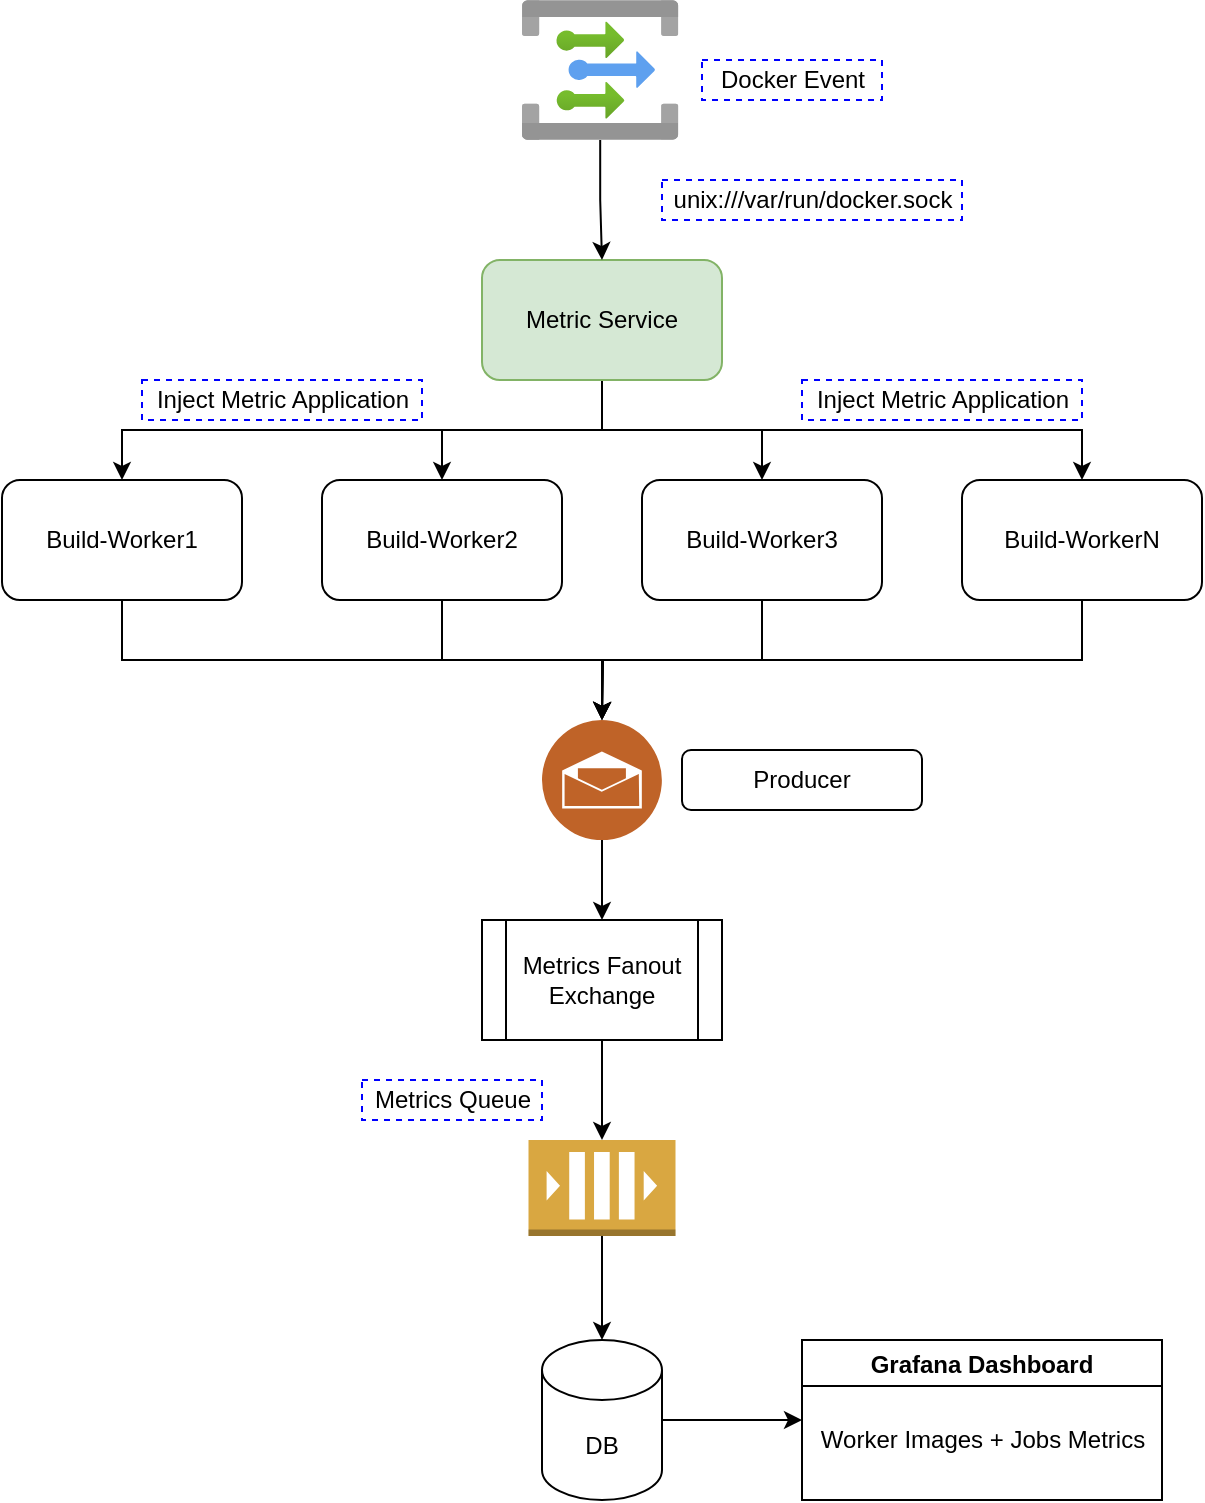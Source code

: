 <mxfile version="15.7.3" type="github">
  <diagram id="9DmpfjTB166cyUvd4m0v" name="Page-1">
    <mxGraphModel dx="1038" dy="547" grid="1" gridSize="10" guides="1" tooltips="1" connect="1" arrows="1" fold="1" page="1" pageScale="1" pageWidth="850" pageHeight="1100" math="0" shadow="0">
      <root>
        <mxCell id="0" />
        <mxCell id="1" parent="0" />
        <mxCell id="QFQ8GBK3NfVe9Rvw92Bh-13" style="edgeStyle=orthogonalEdgeStyle;rounded=0;orthogonalLoop=1;jettySize=auto;html=1;exitX=1;exitY=0.5;exitDx=0;exitDy=0;exitPerimeter=0;entryX=0;entryY=0.5;entryDx=0;entryDy=0;" parent="1" source="QFQ8GBK3NfVe9Rvw92Bh-1" target="QFQ8GBK3NfVe9Rvw92Bh-12" edge="1">
          <mxGeometry relative="1" as="geometry" />
        </mxCell>
        <mxCell id="QFQ8GBK3NfVe9Rvw92Bh-1" value="DB" style="shape=cylinder3;whiteSpace=wrap;html=1;boundedLbl=1;backgroundOutline=1;size=15;" parent="1" vertex="1">
          <mxGeometry x="350" y="680" width="60" height="80" as="geometry" />
        </mxCell>
        <mxCell id="mKVJlOvaHkuobYISGwKr-14" style="edgeStyle=orthogonalEdgeStyle;rounded=0;orthogonalLoop=1;jettySize=auto;html=1;exitX=0.5;exitY=1;exitDx=0;exitDy=0;" edge="1" parent="1" source="QFQ8GBK3NfVe9Rvw92Bh-2">
          <mxGeometry relative="1" as="geometry">
            <mxPoint x="380" y="370" as="targetPoint" />
          </mxGeometry>
        </mxCell>
        <mxCell id="QFQ8GBK3NfVe9Rvw92Bh-2" value="Build-Worker2" style="rounded=1;whiteSpace=wrap;html=1;" parent="1" vertex="1">
          <mxGeometry x="240" y="250" width="120" height="60" as="geometry" />
        </mxCell>
        <mxCell id="mKVJlOvaHkuobYISGwKr-13" style="edgeStyle=orthogonalEdgeStyle;rounded=0;orthogonalLoop=1;jettySize=auto;html=1;exitX=0.5;exitY=1;exitDx=0;exitDy=0;" edge="1" parent="1" source="QFQ8GBK3NfVe9Rvw92Bh-4" target="mKVJlOvaHkuobYISGwKr-12">
          <mxGeometry relative="1" as="geometry" />
        </mxCell>
        <mxCell id="QFQ8GBK3NfVe9Rvw92Bh-4" value="Build-Worker1" style="rounded=1;whiteSpace=wrap;html=1;" parent="1" vertex="1">
          <mxGeometry x="80" y="250" width="120" height="60" as="geometry" />
        </mxCell>
        <mxCell id="mKVJlOvaHkuobYISGwKr-15" style="edgeStyle=orthogonalEdgeStyle;rounded=0;orthogonalLoop=1;jettySize=auto;html=1;exitX=0.5;exitY=1;exitDx=0;exitDy=0;" edge="1" parent="1" source="QFQ8GBK3NfVe9Rvw92Bh-5">
          <mxGeometry relative="1" as="geometry">
            <mxPoint x="380" y="370" as="targetPoint" />
          </mxGeometry>
        </mxCell>
        <mxCell id="QFQ8GBK3NfVe9Rvw92Bh-5" value="Build-Worker3" style="rounded=1;whiteSpace=wrap;html=1;" parent="1" vertex="1">
          <mxGeometry x="400" y="250" width="120" height="60" as="geometry" />
        </mxCell>
        <mxCell id="mKVJlOvaHkuobYISGwKr-16" style="edgeStyle=orthogonalEdgeStyle;rounded=0;orthogonalLoop=1;jettySize=auto;html=1;exitX=0.5;exitY=1;exitDx=0;exitDy=0;entryX=0.5;entryY=0;entryDx=0;entryDy=0;" edge="1" parent="1" source="QFQ8GBK3NfVe9Rvw92Bh-6" target="mKVJlOvaHkuobYISGwKr-12">
          <mxGeometry relative="1" as="geometry" />
        </mxCell>
        <mxCell id="QFQ8GBK3NfVe9Rvw92Bh-6" value="Build-WorkerN" style="rounded=1;whiteSpace=wrap;html=1;" parent="1" vertex="1">
          <mxGeometry x="560" y="250" width="120" height="60" as="geometry" />
        </mxCell>
        <mxCell id="QFQ8GBK3NfVe9Rvw92Bh-12" value="Grafana Dashboard" style="swimlane;startSize=23;" parent="1" vertex="1">
          <mxGeometry x="480" y="680" width="180" height="80" as="geometry" />
        </mxCell>
        <mxCell id="mKVJlOvaHkuobYISGwKr-26" value="Worker Images + Jobs Metrics" style="text;html=1;align=center;verticalAlign=middle;resizable=0;points=[];autosize=1;strokeColor=none;fillColor=none;" vertex="1" parent="QFQ8GBK3NfVe9Rvw92Bh-12">
          <mxGeometry y="40" width="180" height="20" as="geometry" />
        </mxCell>
        <mxCell id="mKVJlOvaHkuobYISGwKr-2" style="edgeStyle=orthogonalEdgeStyle;rounded=0;orthogonalLoop=1;jettySize=auto;html=1;exitX=0.5;exitY=1;exitDx=0;exitDy=0;entryX=0.5;entryY=0;entryDx=0;entryDy=0;" edge="1" parent="1" source="mKVJlOvaHkuobYISGwKr-1" target="QFQ8GBK3NfVe9Rvw92Bh-4">
          <mxGeometry relative="1" as="geometry" />
        </mxCell>
        <mxCell id="mKVJlOvaHkuobYISGwKr-3" style="edgeStyle=orthogonalEdgeStyle;rounded=0;orthogonalLoop=1;jettySize=auto;html=1;exitX=0.5;exitY=1;exitDx=0;exitDy=0;entryX=0.5;entryY=0;entryDx=0;entryDy=0;" edge="1" parent="1" source="mKVJlOvaHkuobYISGwKr-1" target="QFQ8GBK3NfVe9Rvw92Bh-2">
          <mxGeometry relative="1" as="geometry" />
        </mxCell>
        <mxCell id="mKVJlOvaHkuobYISGwKr-4" style="edgeStyle=orthogonalEdgeStyle;rounded=0;orthogonalLoop=1;jettySize=auto;html=1;exitX=0.5;exitY=1;exitDx=0;exitDy=0;entryX=0.5;entryY=0;entryDx=0;entryDy=0;" edge="1" parent="1" source="mKVJlOvaHkuobYISGwKr-1" target="QFQ8GBK3NfVe9Rvw92Bh-5">
          <mxGeometry relative="1" as="geometry" />
        </mxCell>
        <mxCell id="mKVJlOvaHkuobYISGwKr-5" style="edgeStyle=orthogonalEdgeStyle;rounded=0;orthogonalLoop=1;jettySize=auto;html=1;exitX=0.5;exitY=1;exitDx=0;exitDy=0;" edge="1" parent="1" source="mKVJlOvaHkuobYISGwKr-1" target="QFQ8GBK3NfVe9Rvw92Bh-6">
          <mxGeometry relative="1" as="geometry" />
        </mxCell>
        <mxCell id="mKVJlOvaHkuobYISGwKr-1" value="Metric Service" style="rounded=1;whiteSpace=wrap;html=1;fillColor=#d5e8d4;strokeColor=#82b366;" vertex="1" parent="1">
          <mxGeometry x="320" y="140" width="120" height="60" as="geometry" />
        </mxCell>
        <mxCell id="mKVJlOvaHkuobYISGwKr-6" value="Inject Metric Application" style="text;html=1;align=center;verticalAlign=middle;resizable=0;points=[];autosize=1;strokeColor=#0000FF;fillColor=none;dashed=1;" vertex="1" parent="1">
          <mxGeometry x="150" y="200" width="140" height="20" as="geometry" />
        </mxCell>
        <mxCell id="mKVJlOvaHkuobYISGwKr-7" value="Inject Metric Application" style="text;html=1;align=center;verticalAlign=middle;resizable=0;points=[];autosize=1;strokeColor=#0000FF;fillColor=none;dashed=1;" vertex="1" parent="1">
          <mxGeometry x="480" y="200" width="140" height="20" as="geometry" />
        </mxCell>
        <mxCell id="mKVJlOvaHkuobYISGwKr-9" style="edgeStyle=orthogonalEdgeStyle;rounded=0;orthogonalLoop=1;jettySize=auto;html=1;entryX=0.5;entryY=0;entryDx=0;entryDy=0;" edge="1" parent="1" source="mKVJlOvaHkuobYISGwKr-8" target="mKVJlOvaHkuobYISGwKr-1">
          <mxGeometry relative="1" as="geometry" />
        </mxCell>
        <mxCell id="mKVJlOvaHkuobYISGwKr-8" value="" style="aspect=fixed;html=1;points=[];align=center;image;fontSize=12;image=img/lib/azure2/integration/Event_Grid_Topics.svg;dashed=1;strokeColor=#0000FF;" vertex="1" parent="1">
          <mxGeometry x="340" y="10" width="78.17" height="70" as="geometry" />
        </mxCell>
        <mxCell id="mKVJlOvaHkuobYISGwKr-10" value="Docker Event" style="text;html=1;align=center;verticalAlign=middle;resizable=0;points=[];autosize=1;strokeColor=#0000FF;fillColor=none;dashed=1;" vertex="1" parent="1">
          <mxGeometry x="430" y="40" width="90" height="20" as="geometry" />
        </mxCell>
        <mxCell id="mKVJlOvaHkuobYISGwKr-11" value="unix:///var/run/docker.sock" style="text;html=1;align=center;verticalAlign=middle;resizable=0;points=[];autosize=1;strokeColor=#0000FF;fillColor=none;dashed=1;" vertex="1" parent="1">
          <mxGeometry x="410" y="100" width="150" height="20" as="geometry" />
        </mxCell>
        <mxCell id="mKVJlOvaHkuobYISGwKr-20" style="edgeStyle=orthogonalEdgeStyle;rounded=0;orthogonalLoop=1;jettySize=auto;html=1;exitX=0.5;exitY=1;exitDx=0;exitDy=0;entryX=0.5;entryY=0;entryDx=0;entryDy=0;" edge="1" parent="1" source="mKVJlOvaHkuobYISGwKr-12" target="mKVJlOvaHkuobYISGwKr-19">
          <mxGeometry relative="1" as="geometry" />
        </mxCell>
        <mxCell id="mKVJlOvaHkuobYISGwKr-12" value="" style="aspect=fixed;perimeter=ellipsePerimeter;html=1;align=center;shadow=0;dashed=0;fontColor=#4277BB;labelBackgroundColor=#ffffff;fontSize=12;spacingTop=3;image;image=img/lib/ibm/social/messaging.svg;strokeColor=#0000FF;" vertex="1" parent="1">
          <mxGeometry x="350" y="370" width="60" height="60" as="geometry" />
        </mxCell>
        <mxCell id="mKVJlOvaHkuobYISGwKr-17" value="Producer" style="rounded=1;whiteSpace=wrap;html=1;strokeColor=#000000;" vertex="1" parent="1">
          <mxGeometry x="420" y="385" width="120" height="30" as="geometry" />
        </mxCell>
        <mxCell id="mKVJlOvaHkuobYISGwKr-19" value="Metrics Fanout Exchange" style="shape=process;whiteSpace=wrap;html=1;backgroundOutline=1;strokeColor=#000000;" vertex="1" parent="1">
          <mxGeometry x="320" y="470" width="120" height="60" as="geometry" />
        </mxCell>
        <mxCell id="mKVJlOvaHkuobYISGwKr-21" style="edgeStyle=orthogonalEdgeStyle;rounded=0;orthogonalLoop=1;jettySize=auto;html=1;exitX=0.5;exitY=1;exitDx=0;exitDy=0;" edge="1" parent="1" source="mKVJlOvaHkuobYISGwKr-19" target="mKVJlOvaHkuobYISGwKr-19">
          <mxGeometry relative="1" as="geometry" />
        </mxCell>
        <mxCell id="mKVJlOvaHkuobYISGwKr-22" value="" style="endArrow=classic;html=1;rounded=0;exitX=0.5;exitY=1;exitDx=0;exitDy=0;entryX=0.5;entryY=0;entryDx=0;entryDy=0;entryPerimeter=0;" edge="1" parent="1" source="mKVJlOvaHkuobYISGwKr-19" target="mKVJlOvaHkuobYISGwKr-23">
          <mxGeometry width="50" height="50" relative="1" as="geometry">
            <mxPoint x="400" y="560" as="sourcePoint" />
            <mxPoint x="380" y="580" as="targetPoint" />
          </mxGeometry>
        </mxCell>
        <mxCell id="mKVJlOvaHkuobYISGwKr-25" style="edgeStyle=orthogonalEdgeStyle;rounded=0;orthogonalLoop=1;jettySize=auto;html=1;exitX=0.5;exitY=1;exitDx=0;exitDy=0;exitPerimeter=0;" edge="1" parent="1" source="mKVJlOvaHkuobYISGwKr-23" target="QFQ8GBK3NfVe9Rvw92Bh-1">
          <mxGeometry relative="1" as="geometry" />
        </mxCell>
        <mxCell id="mKVJlOvaHkuobYISGwKr-23" value="" style="outlineConnect=0;dashed=0;verticalLabelPosition=bottom;verticalAlign=top;align=center;html=1;shape=mxgraph.aws3.queue;fillColor=#D9A741;gradientColor=none;strokeColor=#000000;" vertex="1" parent="1">
          <mxGeometry x="343.25" y="580" width="73.5" height="48" as="geometry" />
        </mxCell>
        <mxCell id="mKVJlOvaHkuobYISGwKr-24" value="Metrics Queue" style="text;html=1;align=center;verticalAlign=middle;resizable=0;points=[];autosize=1;strokeColor=#0000FF;fillColor=none;dashed=1;" vertex="1" parent="1">
          <mxGeometry x="260" y="550" width="90" height="20" as="geometry" />
        </mxCell>
      </root>
    </mxGraphModel>
  </diagram>
</mxfile>
